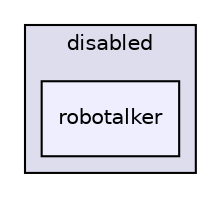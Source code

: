 digraph "modules/disabled/robotalker" {
  compound=true
  node [ fontsize="10", fontname="Helvetica"];
  edge [ labelfontsize="10", labelfontname="Helvetica"];
  subgraph clusterdir_963797e61b298ab29dc641f49fcfb6d7 {
    graph [ bgcolor="#ddddee", pencolor="black", label="disabled" fontname="Helvetica", fontsize="10", URL="dir_963797e61b298ab29dc641f49fcfb6d7.html"]
  dir_77e316d8c79da7faeb8b3f12b7c5c6d7 [shape=box, label="robotalker", style="filled", fillcolor="#eeeeff", pencolor="black", URL="dir_77e316d8c79da7faeb8b3f12b7c5c6d7.html"];
  }
}
